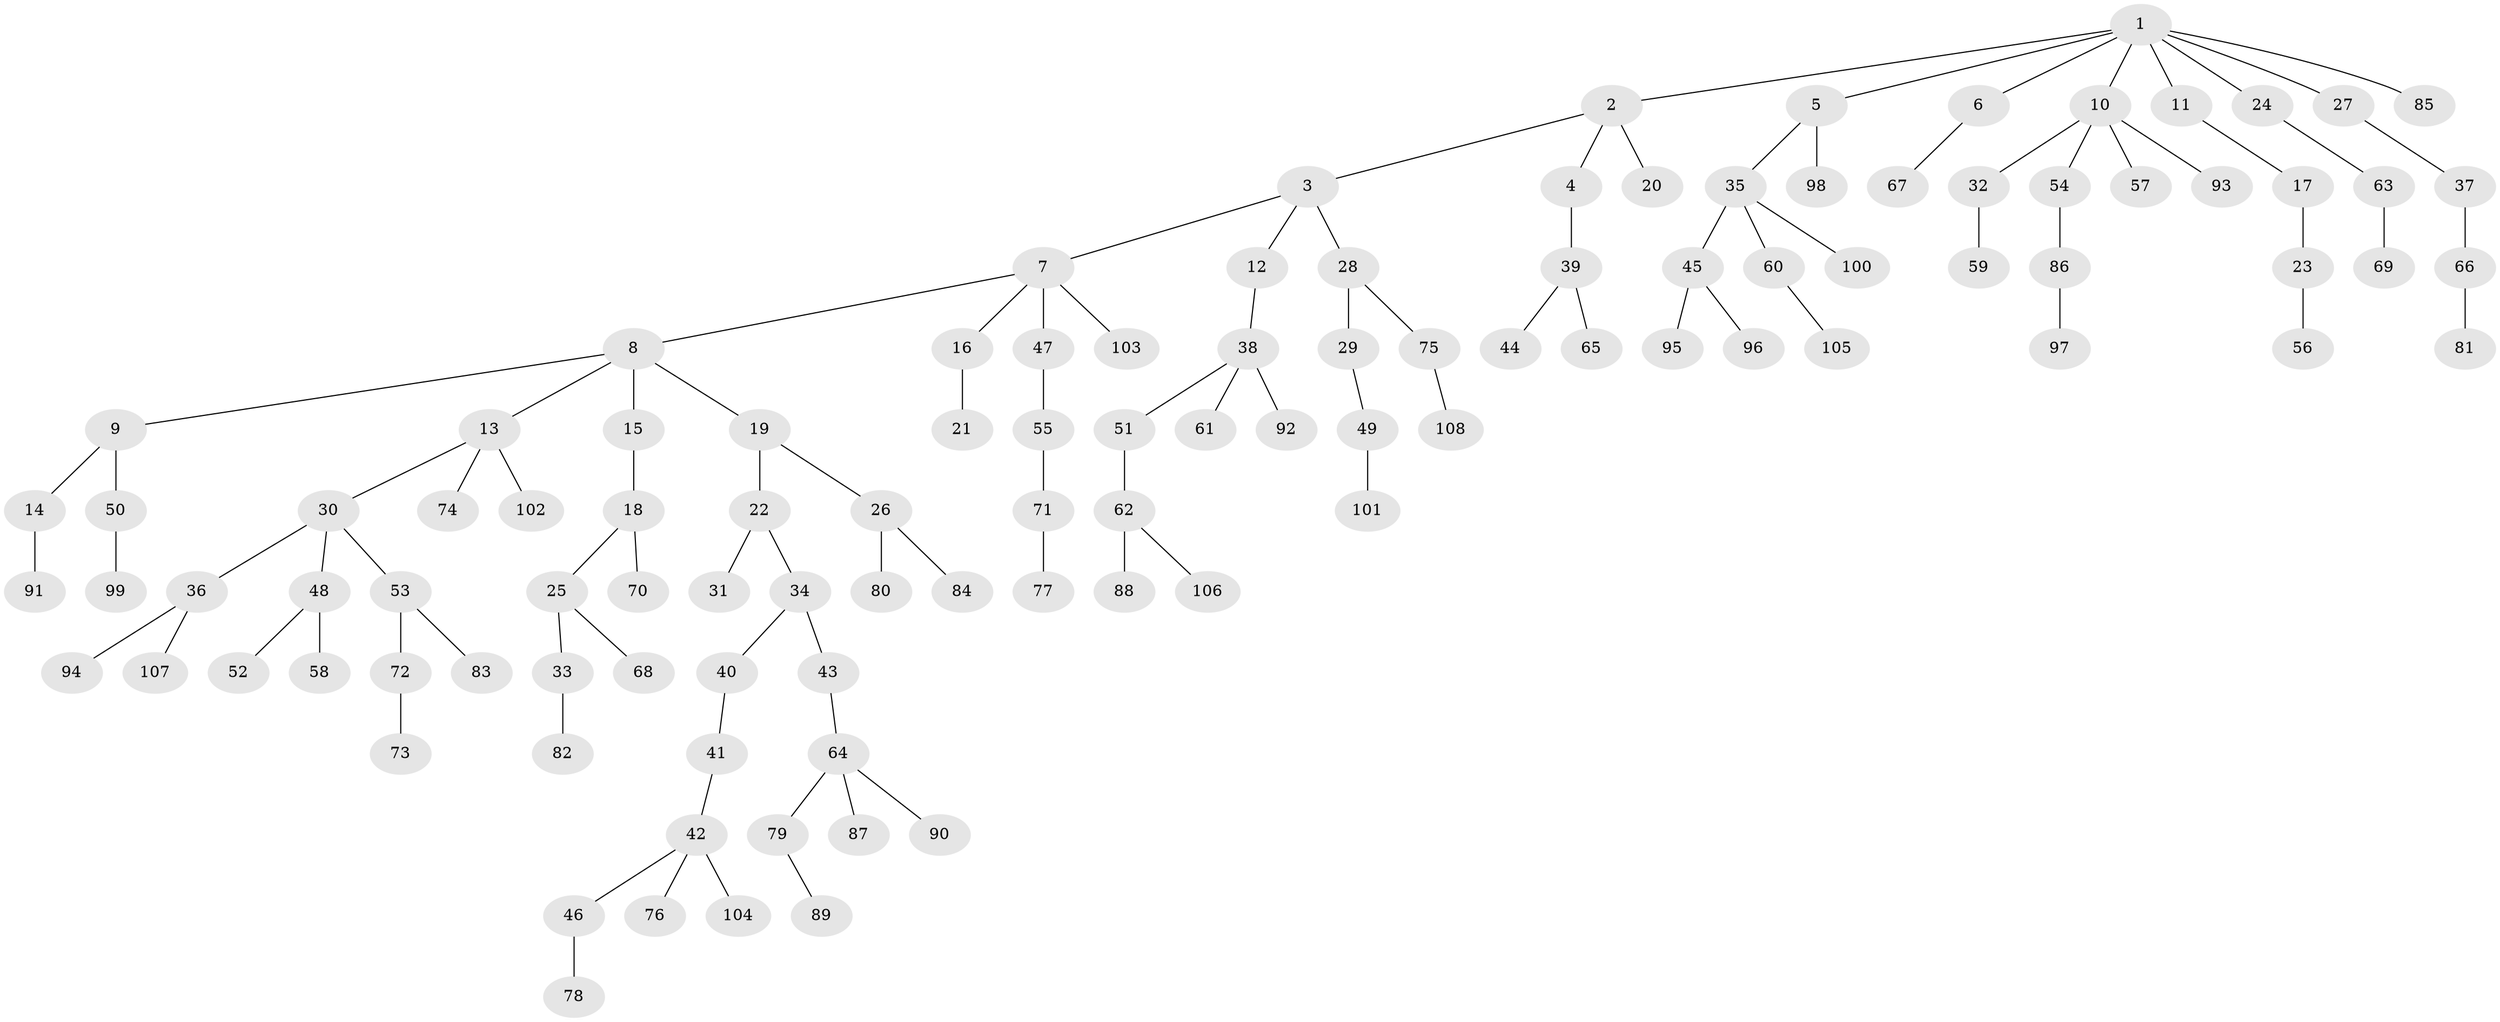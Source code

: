 // coarse degree distribution, {10: 0.018518518518518517, 4: 0.07407407407407407, 2: 0.2962962962962963, 3: 0.09259259259259259, 6: 0.018518518518518517, 1: 0.5}
// Generated by graph-tools (version 1.1) at 2025/19/03/04/25 18:19:14]
// undirected, 108 vertices, 107 edges
graph export_dot {
graph [start="1"]
  node [color=gray90,style=filled];
  1;
  2;
  3;
  4;
  5;
  6;
  7;
  8;
  9;
  10;
  11;
  12;
  13;
  14;
  15;
  16;
  17;
  18;
  19;
  20;
  21;
  22;
  23;
  24;
  25;
  26;
  27;
  28;
  29;
  30;
  31;
  32;
  33;
  34;
  35;
  36;
  37;
  38;
  39;
  40;
  41;
  42;
  43;
  44;
  45;
  46;
  47;
  48;
  49;
  50;
  51;
  52;
  53;
  54;
  55;
  56;
  57;
  58;
  59;
  60;
  61;
  62;
  63;
  64;
  65;
  66;
  67;
  68;
  69;
  70;
  71;
  72;
  73;
  74;
  75;
  76;
  77;
  78;
  79;
  80;
  81;
  82;
  83;
  84;
  85;
  86;
  87;
  88;
  89;
  90;
  91;
  92;
  93;
  94;
  95;
  96;
  97;
  98;
  99;
  100;
  101;
  102;
  103;
  104;
  105;
  106;
  107;
  108;
  1 -- 2;
  1 -- 5;
  1 -- 6;
  1 -- 10;
  1 -- 11;
  1 -- 24;
  1 -- 27;
  1 -- 85;
  2 -- 3;
  2 -- 4;
  2 -- 20;
  3 -- 7;
  3 -- 12;
  3 -- 28;
  4 -- 39;
  5 -- 35;
  5 -- 98;
  6 -- 67;
  7 -- 8;
  7 -- 16;
  7 -- 47;
  7 -- 103;
  8 -- 9;
  8 -- 13;
  8 -- 15;
  8 -- 19;
  9 -- 14;
  9 -- 50;
  10 -- 32;
  10 -- 54;
  10 -- 57;
  10 -- 93;
  11 -- 17;
  12 -- 38;
  13 -- 30;
  13 -- 74;
  13 -- 102;
  14 -- 91;
  15 -- 18;
  16 -- 21;
  17 -- 23;
  18 -- 25;
  18 -- 70;
  19 -- 22;
  19 -- 26;
  22 -- 31;
  22 -- 34;
  23 -- 56;
  24 -- 63;
  25 -- 33;
  25 -- 68;
  26 -- 80;
  26 -- 84;
  27 -- 37;
  28 -- 29;
  28 -- 75;
  29 -- 49;
  30 -- 36;
  30 -- 48;
  30 -- 53;
  32 -- 59;
  33 -- 82;
  34 -- 40;
  34 -- 43;
  35 -- 45;
  35 -- 60;
  35 -- 100;
  36 -- 94;
  36 -- 107;
  37 -- 66;
  38 -- 51;
  38 -- 61;
  38 -- 92;
  39 -- 44;
  39 -- 65;
  40 -- 41;
  41 -- 42;
  42 -- 46;
  42 -- 76;
  42 -- 104;
  43 -- 64;
  45 -- 95;
  45 -- 96;
  46 -- 78;
  47 -- 55;
  48 -- 52;
  48 -- 58;
  49 -- 101;
  50 -- 99;
  51 -- 62;
  53 -- 72;
  53 -- 83;
  54 -- 86;
  55 -- 71;
  60 -- 105;
  62 -- 88;
  62 -- 106;
  63 -- 69;
  64 -- 79;
  64 -- 87;
  64 -- 90;
  66 -- 81;
  71 -- 77;
  72 -- 73;
  75 -- 108;
  79 -- 89;
  86 -- 97;
}
